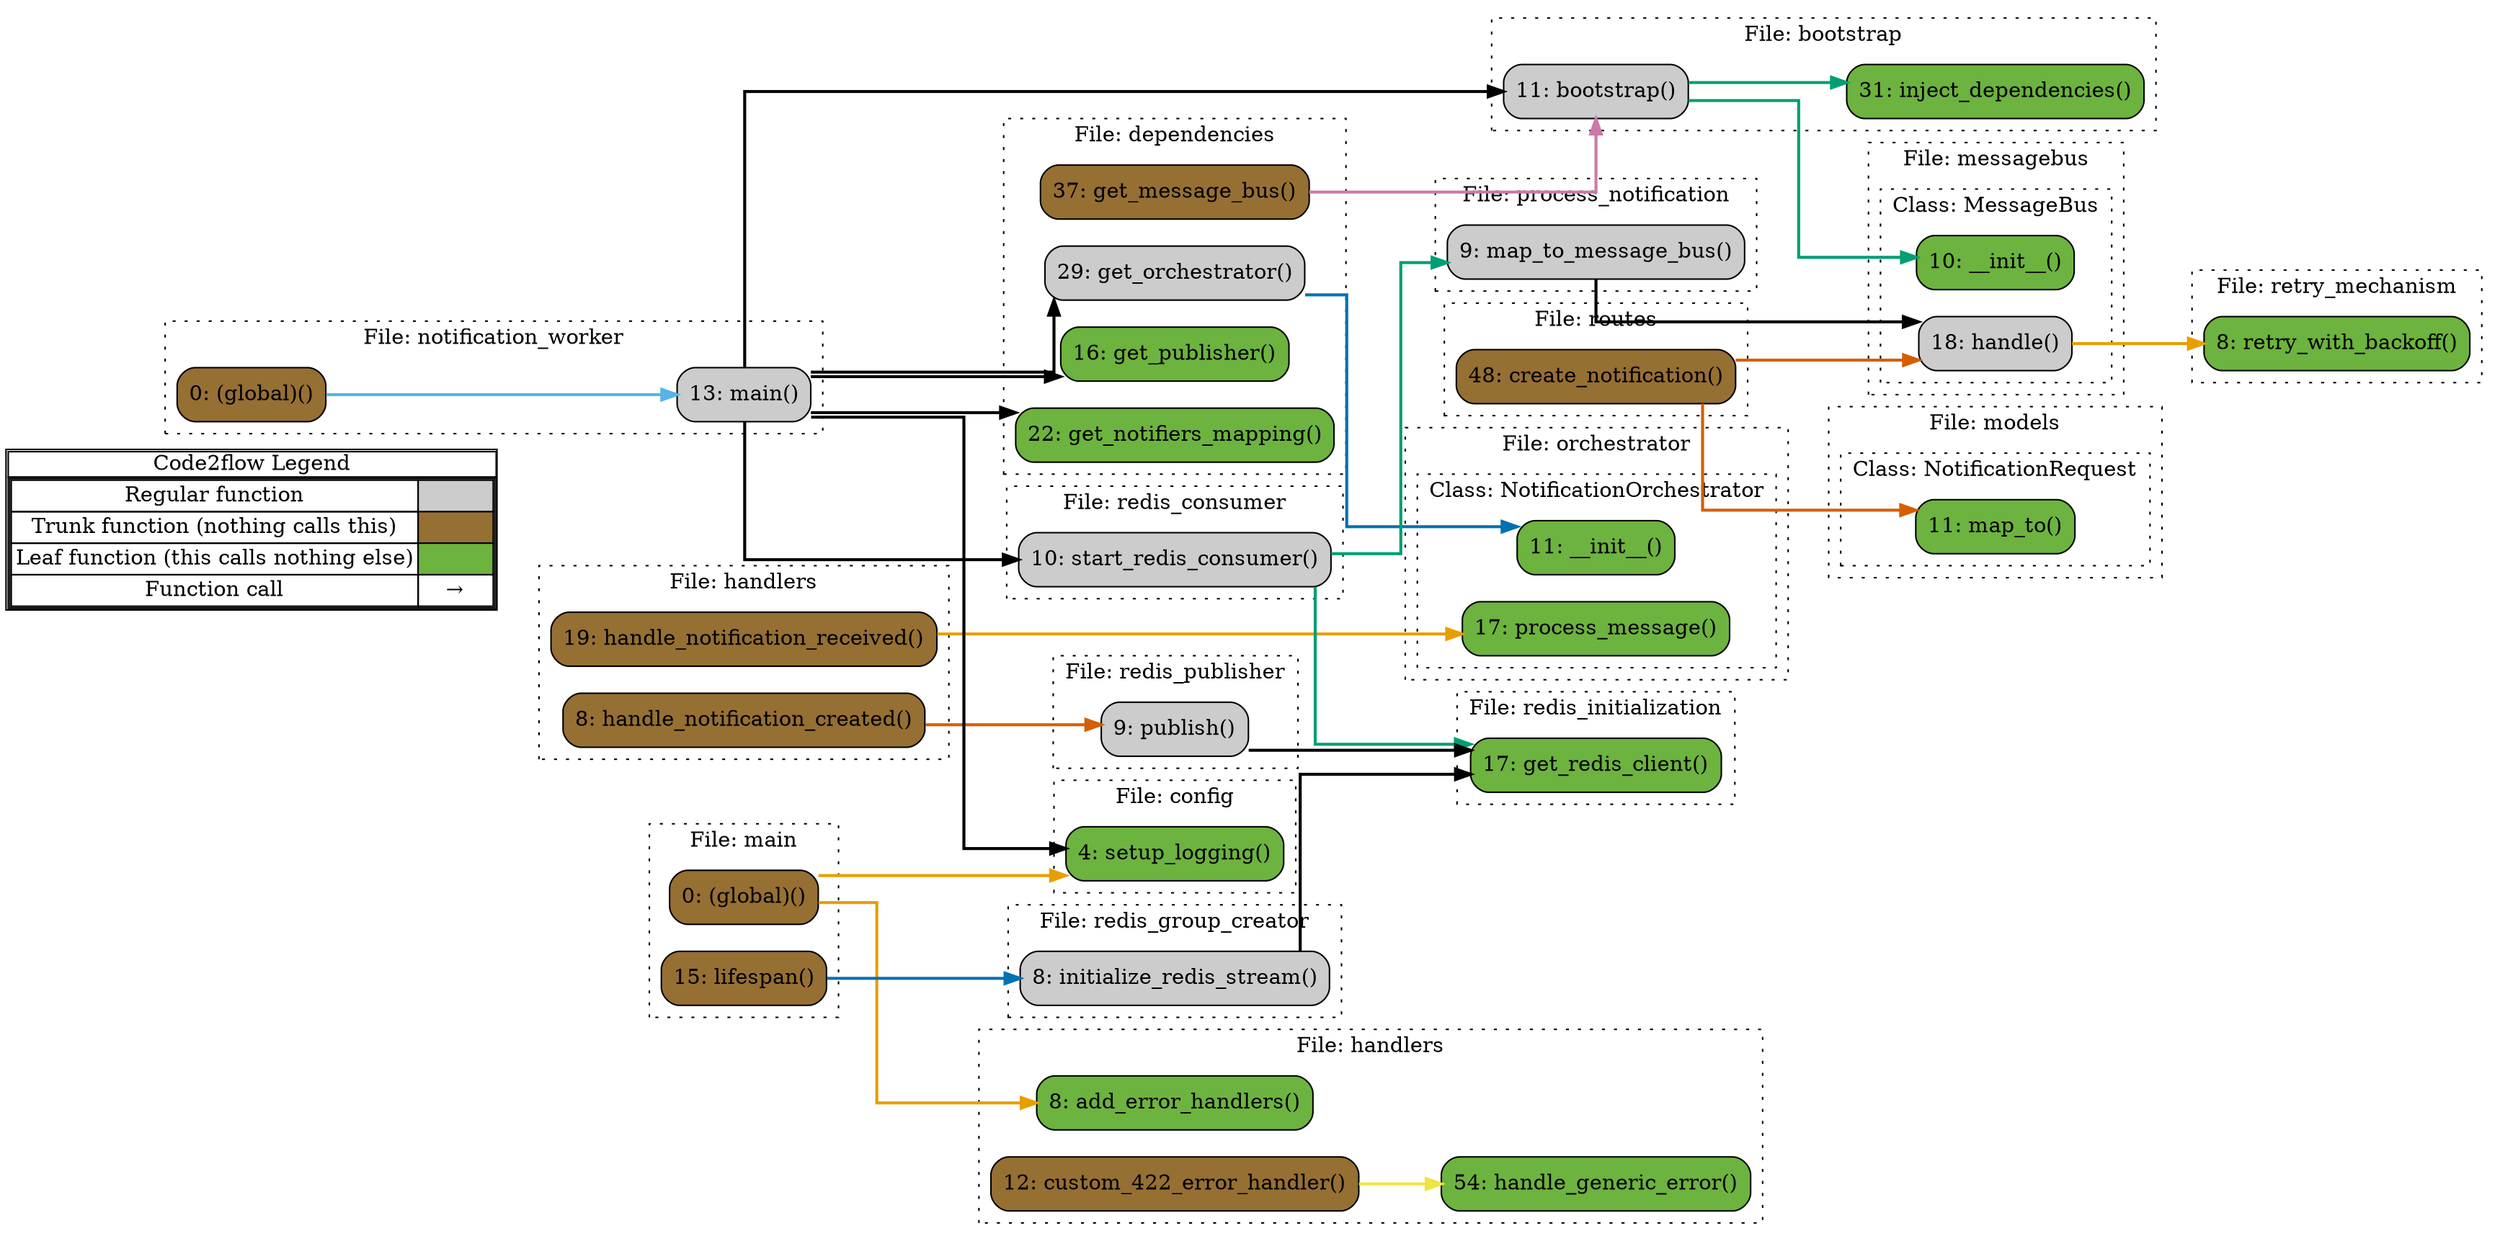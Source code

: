 digraph G {
concentrate=true;
splines="ortho";
rankdir="LR";
subgraph legend{
    rank = min;
    label = "legend";
    Legend [shape=none, margin=0, label = <
        <table cellspacing="0" cellpadding="0" border="1"><tr><td>Code2flow Legend</td></tr><tr><td>
        <table cellspacing="0">
        <tr><td>Regular function</td><td width="50px" bgcolor='#cccccc'></td></tr>
        <tr><td>Trunk function (nothing calls this)</td><td bgcolor='#966F33'></td></tr>
        <tr><td>Leaf function (this calls nothing else)</td><td bgcolor='#6db33f'></td></tr>
        <tr><td>Function call</td><td><font color='black'>&#8594;</font></td></tr>
        </table></td></tr></table>
        >];
}node_b2add863 [label="11: bootstrap()" name="bootstrap::bootstrap" shape="rect" style="rounded,filled" fillcolor="#cccccc" ];
node_4d591392 [label="31: inject_dependencies()" name="bootstrap::inject_dependencies" shape="rect" style="rounded,filled" fillcolor="#6db33f" ];
node_8f39d69e [label="4: setup_logging()" name="config::setup_logging" shape="rect" style="rounded,filled" fillcolor="#6db33f" ];
node_138d44e7 [label="37: get_message_bus()" name="dependencies::get_message_bus" shape="rect" style="rounded,filled" fillcolor="#966F33" ];
node_a1969999 [label="22: get_notifiers_mapping()" name="dependencies::get_notifiers_mapping" shape="rect" style="rounded,filled" fillcolor="#6db33f" ];
node_62d426dd [label="29: get_orchestrator()" name="dependencies::get_orchestrator" shape="rect" style="rounded,filled" fillcolor="#cccccc" ];
node_cfed5a91 [label="16: get_publisher()" name="dependencies::get_publisher" shape="rect" style="rounded,filled" fillcolor="#6db33f" ];
node_13963c9f [label="8: add_error_handlers()" name="handlers::add_error_handlers" shape="rect" style="rounded,filled" fillcolor="#6db33f" ];
node_eb74a3f4 [label="12: custom_422_error_handler()" name="handlers::custom_422_error_handler" shape="rect" style="rounded,filled" fillcolor="#966F33" ];
node_da72e7e3 [label="54: handle_generic_error()" name="handlers::handle_generic_error" shape="rect" style="rounded,filled" fillcolor="#6db33f" ];
node_6e2cab0e [label="8: handle_notification_created()" name="handlers::handle_notification_created" shape="rect" style="rounded,filled" fillcolor="#966F33" ];
node_b16f2299 [label="19: handle_notification_received()" name="handlers::handle_notification_received" shape="rect" style="rounded,filled" fillcolor="#966F33" ];
node_fbfade41 [label="0: (global)()" name="main::(global)" shape="rect" style="rounded,filled" fillcolor="#966F33" ];
node_6ecc3de5 [label="15: lifespan()" name="main::lifespan" shape="rect" style="rounded,filled" fillcolor="#966F33" ];
node_1b564a4d [label="10: __init__()" name="messagebus::MessageBus.__init__" shape="rect" style="rounded,filled" fillcolor="#6db33f" ];
node_91bba3c9 [label="18: handle()" name="messagebus::MessageBus.handle" shape="rect" style="rounded,filled" fillcolor="#cccccc" ];
node_6ce70213 [label="11: map_to()" name="models::NotificationRequest.map_to" shape="rect" style="rounded,filled" fillcolor="#6db33f" ];
node_e0912762 [label="0: (global)()" name="notification_worker::(global)" shape="rect" style="rounded,filled" fillcolor="#966F33" ];
node_bc9ed478 [label="13: main()" name="notification_worker::main" shape="rect" style="rounded,filled" fillcolor="#cccccc" ];
node_6ac7e2d4 [label="11: __init__()" name="orchestrator::NotificationOrchestrator.__init__" shape="rect" style="rounded,filled" fillcolor="#6db33f" ];
node_21e7f910 [label="17: process_message()" name="orchestrator::NotificationOrchestrator.process_message" shape="rect" style="rounded,filled" fillcolor="#6db33f" ];
node_54438aa8 [label="9: map_to_message_bus()" name="process_notification::map_to_message_bus" shape="rect" style="rounded,filled" fillcolor="#cccccc" ];
node_7fe25cdb [label="10: start_redis_consumer()" name="redis_consumer::start_redis_consumer" shape="rect" style="rounded,filled" fillcolor="#cccccc" ];
node_7d830b98 [label="8: initialize_redis_stream()" name="redis_group_creator::initialize_redis_stream" shape="rect" style="rounded,filled" fillcolor="#cccccc" ];
node_942c87d9 [label="17: get_redis_client()" name="redis_initialization::get_redis_client" shape="rect" style="rounded,filled" fillcolor="#6db33f" ];
node_c6169ef0 [label="9: publish()" name="redis_publisher::publish" shape="rect" style="rounded,filled" fillcolor="#cccccc" ];
node_87da62c8 [label="8: retry_with_backoff()" name="retry_mechanism::retry_with_backoff" shape="rect" style="rounded,filled" fillcolor="#6db33f" ];
node_0827cba6 [label="48: create_notification()" name="routes::create_notification" shape="rect" style="rounded,filled" fillcolor="#966F33" ];
node_b2add863 -> node_4d591392 [color="#009E73" penwidth="2"];
node_b2add863 -> node_1b564a4d [color="#009E73" penwidth="2"];
node_138d44e7 -> node_b2add863 [color="#CC79A7" penwidth="2"];
node_62d426dd -> node_6ac7e2d4 [color="#0072B2" penwidth="2"];
node_eb74a3f4 -> node_da72e7e3 [color="#F0E442" penwidth="2"];
node_6e2cab0e -> node_c6169ef0 [color="#D55E00" penwidth="2"];
node_b16f2299 -> node_21e7f910 [color="#E69F00" penwidth="2"];
node_fbfade41 -> node_8f39d69e [color="#E69F00" penwidth="2"];
node_fbfade41 -> node_13963c9f [color="#E69F00" penwidth="2"];
node_6ecc3de5 -> node_7d830b98 [color="#0072B2" penwidth="2"];
node_91bba3c9 -> node_87da62c8 [color="#E69F00" penwidth="2"];
node_e0912762 -> node_bc9ed478 [color="#56B4E9" penwidth="2"];
node_bc9ed478 -> node_b2add863 [color="#000000" penwidth="2"];
node_bc9ed478 -> node_8f39d69e [color="#000000" penwidth="2"];
node_bc9ed478 -> node_a1969999 [color="#000000" penwidth="2"];
node_bc9ed478 -> node_62d426dd [color="#000000" penwidth="2"];
node_bc9ed478 -> node_cfed5a91 [color="#000000" penwidth="2"];
node_bc9ed478 -> node_7fe25cdb [color="#000000" penwidth="2"];
node_54438aa8 -> node_91bba3c9 [color="#000000" penwidth="2"];
node_7fe25cdb -> node_54438aa8 [color="#009E73" penwidth="2"];
node_7fe25cdb -> node_942c87d9 [color="#009E73" penwidth="2"];
node_7d830b98 -> node_942c87d9 [color="#000000" penwidth="2"];
node_c6169ef0 -> node_942c87d9 [color="#000000" penwidth="2"];
node_0827cba6 -> node_91bba3c9 [color="#D55E00" penwidth="2"];
node_0827cba6 -> node_6ce70213 [color="#D55E00" penwidth="2"];
subgraph cluster_b315f8d4 {
    node_b2add863 node_4d591392;
    label="File: bootstrap";
    name="bootstrap";
    style="filled";
    graph[style=dotted];
};
subgraph cluster_4cadda9c {
    node_8f39d69e;
    label="File: config";
    name="config";
    style="filled";
    graph[style=dotted];
};
subgraph cluster_f1f9e2e2 {
    node_cfed5a91 node_a1969999 node_62d426dd node_138d44e7;
    label="File: dependencies";
    name="dependencies";
    style="filled";
    graph[style=dotted];
};
subgraph cluster_bc92012c {
    node_6e2cab0e node_b16f2299;
    label="File: handlers";
    name="handlers";
    style="filled";
    graph[style=dotted];
};
subgraph cluster_4225aff6 {
    node_13963c9f node_eb74a3f4 node_da72e7e3;
    label="File: handlers";
    name="handlers";
    style="filled";
    graph[style=dotted];
};
subgraph cluster_2d70d337 {
    node_6ecc3de5 node_fbfade41;
    label="File: main";
    name="main";
    style="filled";
    graph[style=dotted];
};
subgraph cluster_ac279398 {
    label="File: messagebus";
    name="messagebus";
    style="filled";
    graph[style=dotted];
    subgraph cluster_e06c67a0 {
        node_1b564a4d node_91bba3c9;
        label="Class: MessageBus";
        name="MessageBus";
        style="filled";
        graph[style=dotted];
    };
};
subgraph cluster_b16aec6d {
    label="File: models";
    name="models";
    style="filled";
    graph[style=dotted];
    subgraph cluster_0075af41 {
        node_6ce70213;
        label="Class: NotificationRequest";
        name="NotificationRequest";
        style="filled";
        graph[style=dotted];
    };
};
subgraph cluster_a056c74e {
    node_bc9ed478 node_e0912762;
    label="File: notification_worker";
    name="notification_worker";
    style="filled";
    graph[style=dotted];
};
subgraph cluster_3294b07c {
    label="File: orchestrator";
    name="orchestrator";
    style="filled";
    graph[style=dotted];
    subgraph cluster_7d28888f {
        node_6ac7e2d4 node_21e7f910;
        label="Class: NotificationOrchestrator";
        name="NotificationOrchestrator";
        style="filled";
        graph[style=dotted];
    };
};
subgraph cluster_10aa6cba {
    node_54438aa8;
    label="File: process_notification";
    name="process_notification";
    style="filled";
    graph[style=dotted];
};
subgraph cluster_6a2ded2c {
    node_7fe25cdb;
    label="File: redis_consumer";
    name="redis_consumer";
    style="filled";
    graph[style=dotted];
};
subgraph cluster_8c334d34 {
    node_7d830b98;
    label="File: redis_group_creator";
    name="redis_group_creator";
    style="filled";
    graph[style=dotted];
};
subgraph cluster_59f5a8dd {
    node_942c87d9;
    label="File: redis_initialization";
    name="redis_initialization";
    style="filled";
    graph[style=dotted];
};
subgraph cluster_95707cd0 {
    node_c6169ef0;
    label="File: redis_publisher";
    name="redis_publisher";
    style="filled";
    graph[style=dotted];
};
subgraph cluster_bd7c16d1 {
    node_87da62c8;
    label="File: retry_mechanism";
    name="retry_mechanism";
    style="filled";
    graph[style=dotted];
};
subgraph cluster_b7db07d3 {
    node_0827cba6;
    label="File: routes";
    name="routes";
    style="filled";
    graph[style=dotted];
};
}
